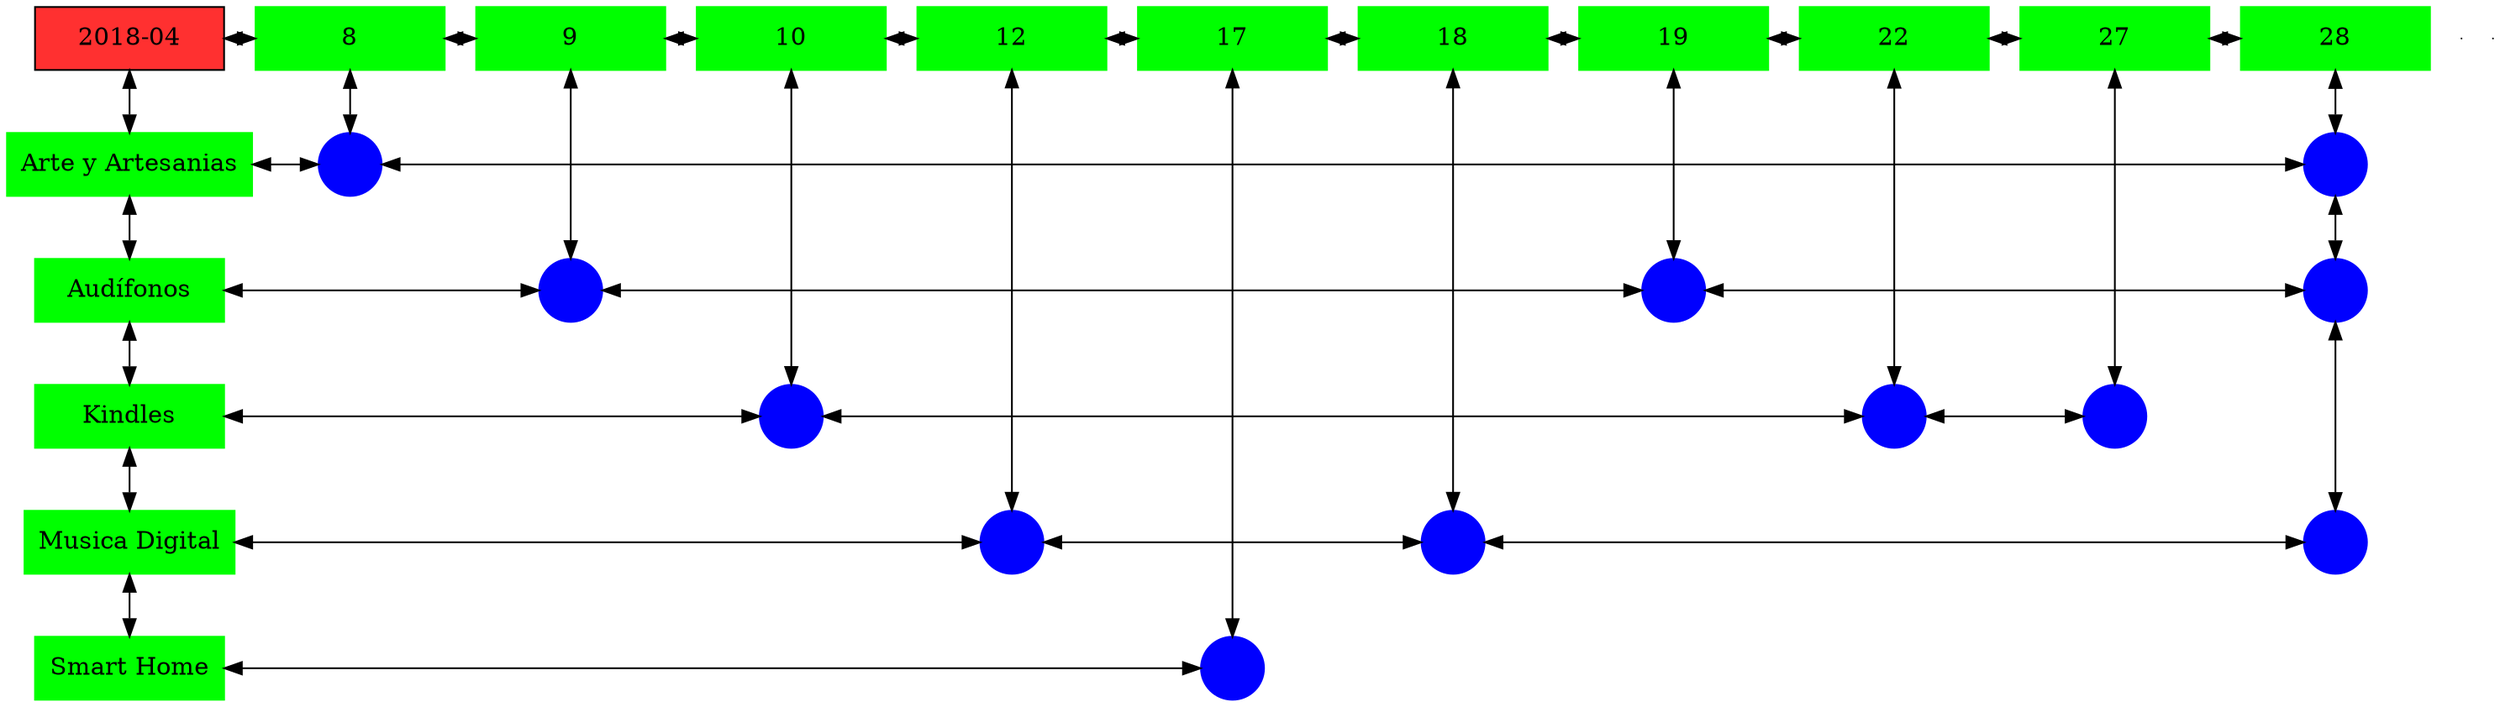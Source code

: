 digraph G{
node[shape="box"];
nodeMt[ label = "2018-04", width = 1.5, style = filled, fillcolor = firebrick1, group = 1 ];
e0[ shape = point, width = 0 ];
e1[ shape = point, width = 0 ];
node0xc001e6f680[label="8",color=green,style =filled,width = 1.5 group=8];
nodeMt->node0xc001e6f680[dir="both"];
{rank=same;nodeMt;node0xc001e6f680;}
node0xc002308960[label="9",color=green,style =filled,width = 1.5 group=9];
node0xc001e6f680->node0xc002308960[dir="both"];
{rank=same;node0xc001e6f680;node0xc002308960;}
node0xc0022bc550[label="10",color=green,style =filled,width = 1.5 group=10];
node0xc002308960->node0xc0022bc550[dir="both"];
{rank=same;node0xc002308960;node0xc0022bc550;}
node0xc001f922d0[label="12",color=green,style =filled,width = 1.5 group=12];
node0xc0022bc550->node0xc001f922d0[dir="both"];
{rank=same;node0xc0022bc550;node0xc001f922d0;}
node0xc002149ea0[label="17",color=green,style =filled,width = 1.5 group=17];
node0xc001f922d0->node0xc002149ea0[dir="both"];
{rank=same;node0xc001f922d0;node0xc002149ea0;}
node0xc002159680[label="18",color=green,style =filled,width = 1.5 group=18];
node0xc002149ea0->node0xc002159680[dir="both"];
{rank=same;node0xc002149ea0;node0xc002159680;}
node0xc001edb6d0[label="19",color=green,style =filled,width = 1.5 group=19];
node0xc002159680->node0xc001edb6d0[dir="both"];
{rank=same;node0xc002159680;node0xc001edb6d0;}
node0xc0021035e0[label="22",color=green,style =filled,width = 1.5 group=22];
node0xc001edb6d0->node0xc0021035e0[dir="both"];
{rank=same;node0xc001edb6d0;node0xc0021035e0;}
node0xc002062a50[label="27",color=green,style =filled,width = 1.5 group=27];
node0xc0021035e0->node0xc002062a50[dir="both"];
{rank=same;node0xc0021035e0;node0xc002062a50;}
node0xc001f048c0[label="28",color=green,style =filled,width = 1.5 group=28];
node0xc002062a50->node0xc001f048c0[dir="both"];
{rank=same;node0xc002062a50;node0xc001f048c0;}
node0xc001e6f630[label="Arte y Artesanias",color=green,style =filled width = 1.5 group=1];
node0xc001e74400[label="",color=blue,style =filled, width = 0.5 group=8 shape=circle];
node0xc001e6f630->node0xc001e74400[dir="both"];
{rank=same;node0xc001e6f630;node0xc001e74400;}
node0xc001f00d00[label="",color=blue,style =filled, width = 0.5 group=28 shape=circle];
node0xc001e74400->node0xc001f00d00[dir="both"];
{rank=same;node0xc001f00d00;node0xc001e74400;}
node0xc001edb680[label="Audífonos",color=green,style =filled width = 1.5 group=1];
node0xc002304e00[label="",color=blue,style =filled, width = 0.5 group=9 shape=circle];
node0xc001edb680->node0xc002304e00[dir="both"];
{rank=same;node0xc001edb680;node0xc002304e00;}
node0xc001ed3b00[label="",color=blue,style =filled, width = 0.5 group=19 shape=circle];
node0xc002304e00->node0xc001ed3b00[dir="both"];
{rank=same;node0xc001ed3b00;node0xc002304e00;}
node0xc0020d9900[label="",color=blue,style =filled, width = 0.5 group=28 shape=circle];
node0xc001ed3b00->node0xc0020d9900[dir="both"];
{rank=same;node0xc0020d9900;node0xc001ed3b00;}
node0xc002062a00[label="Kindles",color=green,style =filled width = 1.5 group=1];
node0xc0022b1700[label="",color=blue,style =filled, width = 0.5 group=10 shape=circle];
node0xc002062a00->node0xc0022b1700[dir="both"];
{rank=same;node0xc002062a00;node0xc0022b1700;}
node0xc0020ffa00[label="",color=blue,style =filled, width = 0.5 group=22 shape=circle];
node0xc0022b1700->node0xc0020ffa00[dir="both"];
{rank=same;node0xc0020ffa00;node0xc0022b1700;}
node0xc002202100[label="",color=blue,style =filled, width = 0.5 group=27 shape=circle];
node0xc0020ffa00->node0xc002202100[dir="both"];
{rank=same;node0xc002202100;node0xc0020ffa00;}
node0xc001f92280[label="Musica Digital",color=green,style =filled width = 1.5 group=1];
node0xc001f89580[label="",color=blue,style =filled, width = 0.5 group=12 shape=circle];
node0xc001f92280->node0xc001f89580[dir="both"];
{rank=same;node0xc001f92280;node0xc001f89580;}
node0xc002157780[label="",color=blue,style =filled, width = 0.5 group=18 shape=circle];
node0xc001f89580->node0xc002157780[dir="both"];
{rank=same;node0xc002157780;node0xc001f89580;}
node0xc0020ead00[label="",color=blue,style =filled, width = 0.5 group=28 shape=circle];
node0xc002157780->node0xc0020ead00[dir="both"];
{rank=same;node0xc0020ead00;node0xc002157780;}
node0xc002149e50[label="Smart Home",color=green,style =filled width = 1.5 group=1];
node0xc002156580[label="",color=blue,style =filled, width = 0.5 group=17 shape=circle];
node0xc002149e50->node0xc002156580[dir="both"];
{rank=same;node0xc002149e50;node0xc002156580;}
node0xc001e6f680->node0xc001e74400[dir="both"];
node0xc002308960->node0xc002304e00[dir="both"];
node0xc0022bc550->node0xc0022b1700[dir="both"];
node0xc001f922d0->node0xc001f89580[dir="both"];
node0xc002149ea0->node0xc002156580[dir="both"];
node0xc002159680->node0xc002157780[dir="both"];
node0xc001edb6d0->node0xc001ed3b00[dir="both"];
node0xc0021035e0->node0xc0020ffa00[dir="both"];
node0xc002062a50->node0xc002202100[dir="both"];
node0xc001f048c0->node0xc001f00d00[dir="both"];
node0xc001f00d00->node0xc0020d9900[dir="both"];
node0xc0020d9900->node0xc0020ead00[dir="both"];
nodeMt->node0xc001e6f630[dir="both"];
node0xc001e6f630->node0xc001edb680[dir="both"];
node0xc001edb680->node0xc002062a00[dir="both"];
node0xc002062a00->node0xc001f92280[dir="both"];
node0xc001f92280->node0xc002149e50[dir="both"];
}
